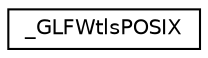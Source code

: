 digraph "Graphical Class Hierarchy"
{
 // LATEX_PDF_SIZE
  edge [fontname="Helvetica",fontsize="10",labelfontname="Helvetica",labelfontsize="10"];
  node [fontname="Helvetica",fontsize="10",shape=record];
  rankdir="LR";
  Node0 [label="_GLFWtlsPOSIX",height=0.2,width=0.4,color="black", fillcolor="white", style="filled",URL="$struct__GLFWtlsPOSIX.html",tooltip=" "];
}
